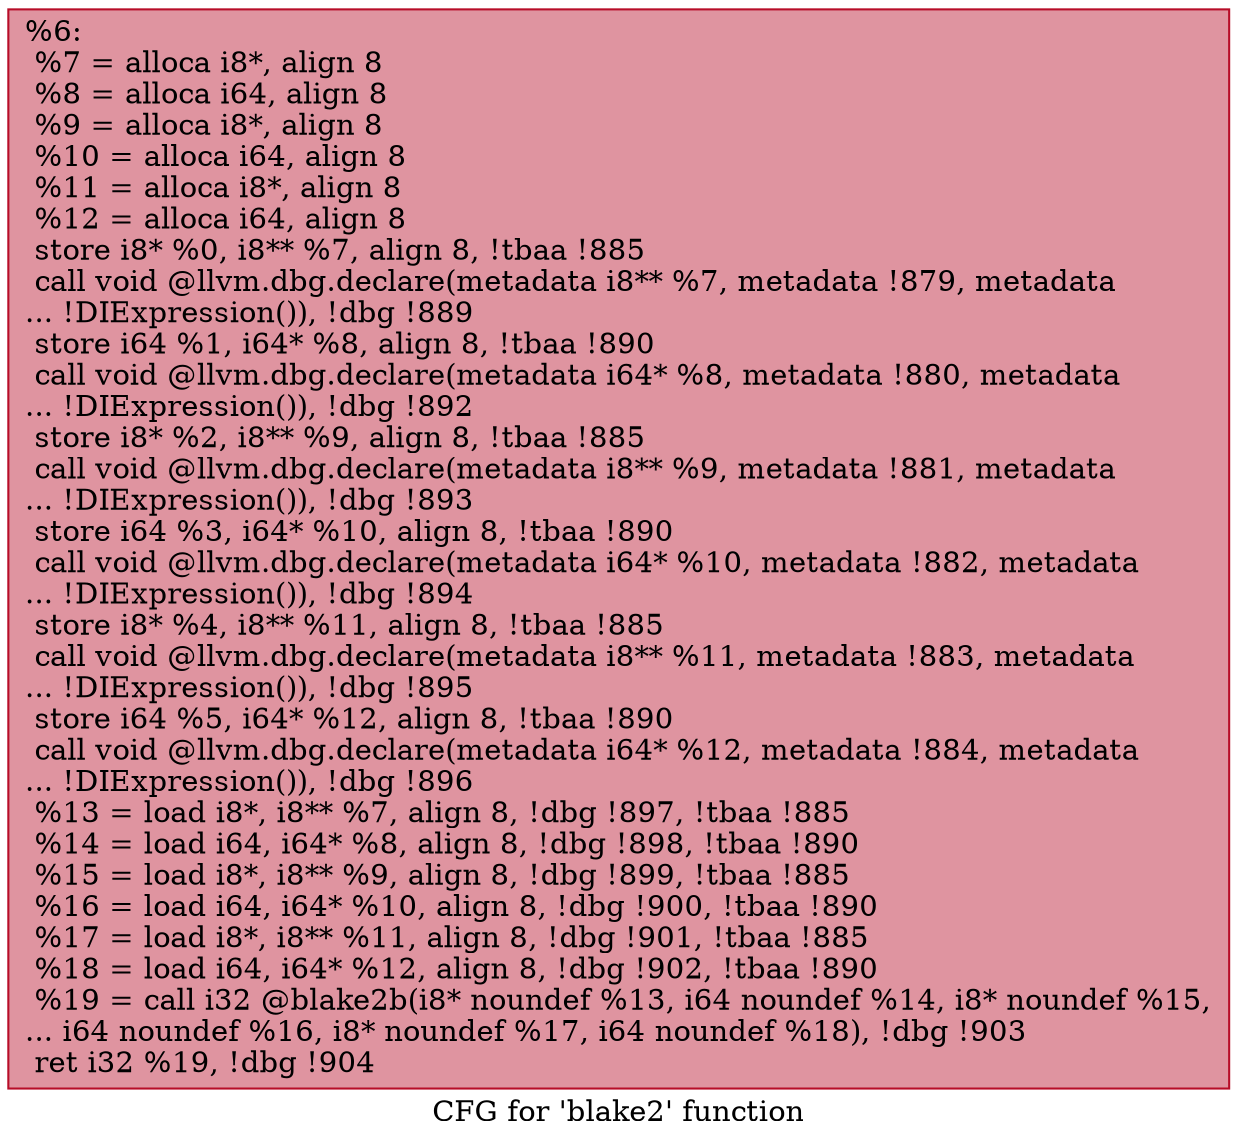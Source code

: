 digraph "CFG for 'blake2' function" {
	label="CFG for 'blake2' function";

	Node0x1282ea0 [shape=record,color="#b70d28ff", style=filled, fillcolor="#b70d2870",label="{%6:\l  %7 = alloca i8*, align 8\l  %8 = alloca i64, align 8\l  %9 = alloca i8*, align 8\l  %10 = alloca i64, align 8\l  %11 = alloca i8*, align 8\l  %12 = alloca i64, align 8\l  store i8* %0, i8** %7, align 8, !tbaa !885\l  call void @llvm.dbg.declare(metadata i8** %7, metadata !879, metadata\l... !DIExpression()), !dbg !889\l  store i64 %1, i64* %8, align 8, !tbaa !890\l  call void @llvm.dbg.declare(metadata i64* %8, metadata !880, metadata\l... !DIExpression()), !dbg !892\l  store i8* %2, i8** %9, align 8, !tbaa !885\l  call void @llvm.dbg.declare(metadata i8** %9, metadata !881, metadata\l... !DIExpression()), !dbg !893\l  store i64 %3, i64* %10, align 8, !tbaa !890\l  call void @llvm.dbg.declare(metadata i64* %10, metadata !882, metadata\l... !DIExpression()), !dbg !894\l  store i8* %4, i8** %11, align 8, !tbaa !885\l  call void @llvm.dbg.declare(metadata i8** %11, metadata !883, metadata\l... !DIExpression()), !dbg !895\l  store i64 %5, i64* %12, align 8, !tbaa !890\l  call void @llvm.dbg.declare(metadata i64* %12, metadata !884, metadata\l... !DIExpression()), !dbg !896\l  %13 = load i8*, i8** %7, align 8, !dbg !897, !tbaa !885\l  %14 = load i64, i64* %8, align 8, !dbg !898, !tbaa !890\l  %15 = load i8*, i8** %9, align 8, !dbg !899, !tbaa !885\l  %16 = load i64, i64* %10, align 8, !dbg !900, !tbaa !890\l  %17 = load i8*, i8** %11, align 8, !dbg !901, !tbaa !885\l  %18 = load i64, i64* %12, align 8, !dbg !902, !tbaa !890\l  %19 = call i32 @blake2b(i8* noundef %13, i64 noundef %14, i8* noundef %15,\l... i64 noundef %16, i8* noundef %17, i64 noundef %18), !dbg !903\l  ret i32 %19, !dbg !904\l}"];
}
